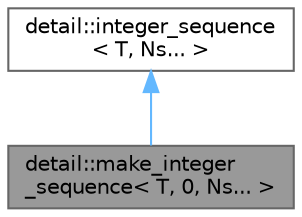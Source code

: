 digraph "detail::make_integer_sequence&lt; T, 0, Ns... &gt;"
{
 // LATEX_PDF_SIZE
  bgcolor="transparent";
  edge [fontname=Helvetica,fontsize=10,labelfontname=Helvetica,labelfontsize=10];
  node [fontname=Helvetica,fontsize=10,shape=box,height=0.2,width=0.4];
  Node1 [id="Node000001",label="detail::make_integer\l_sequence\< T, 0, Ns... \>",height=0.2,width=0.4,color="gray40", fillcolor="grey60", style="filled", fontcolor="black",tooltip=" "];
  Node2 -> Node1 [id="edge1_Node000001_Node000002",dir="back",color="steelblue1",style="solid",tooltip=" "];
  Node2 [id="Node000002",label="detail::integer_sequence\l\< T, Ns... \>",height=0.2,width=0.4,color="gray40", fillcolor="white", style="filled",URL="$structdetail_1_1integer__sequence.html",tooltip=" "];
}
